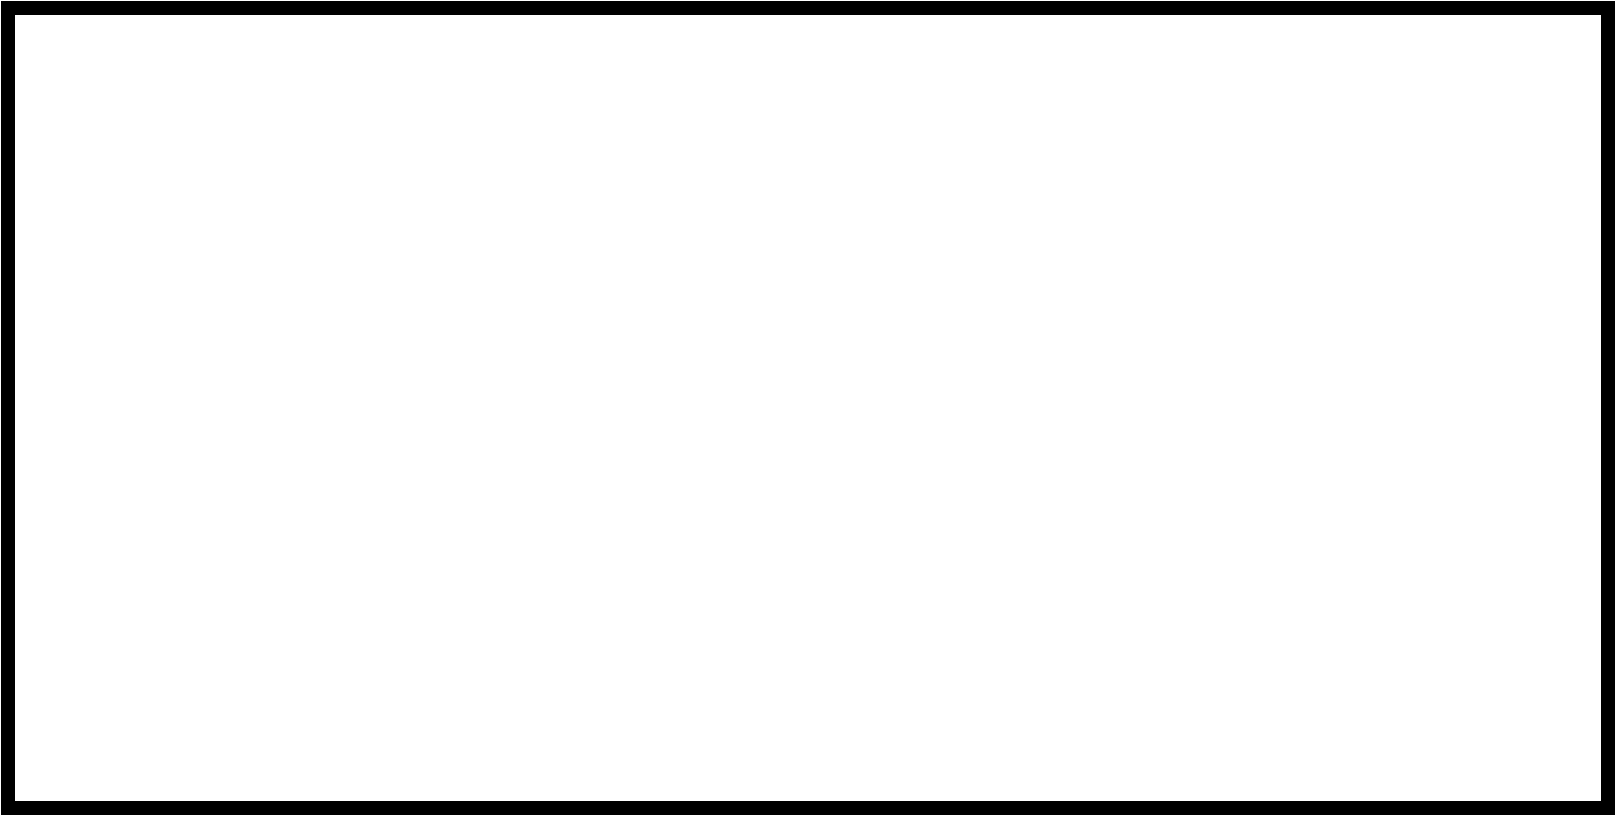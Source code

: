 <mxfile version="21.6.8" type="device">
  <diagram name="Page-1" id="5MqfHrel_7MO0dLBKpmw">
    <mxGraphModel dx="960" dy="564" grid="1" gridSize="10" guides="1" tooltips="1" connect="1" arrows="1" fold="1" page="1" pageScale="1" pageWidth="827" pageHeight="1169" math="0" shadow="0">
      <root>
        <mxCell id="0" />
        <mxCell id="1" parent="0" />
        <mxCell id="ol1BgrkFnSKuf2agnqjM-1" value="" style="rounded=0;whiteSpace=wrap;html=1;fillColor=none;strokeWidth=7;" vertex="1" parent="1">
          <mxGeometry x="40" y="100" width="800" height="400" as="geometry" />
        </mxCell>
      </root>
    </mxGraphModel>
  </diagram>
</mxfile>
